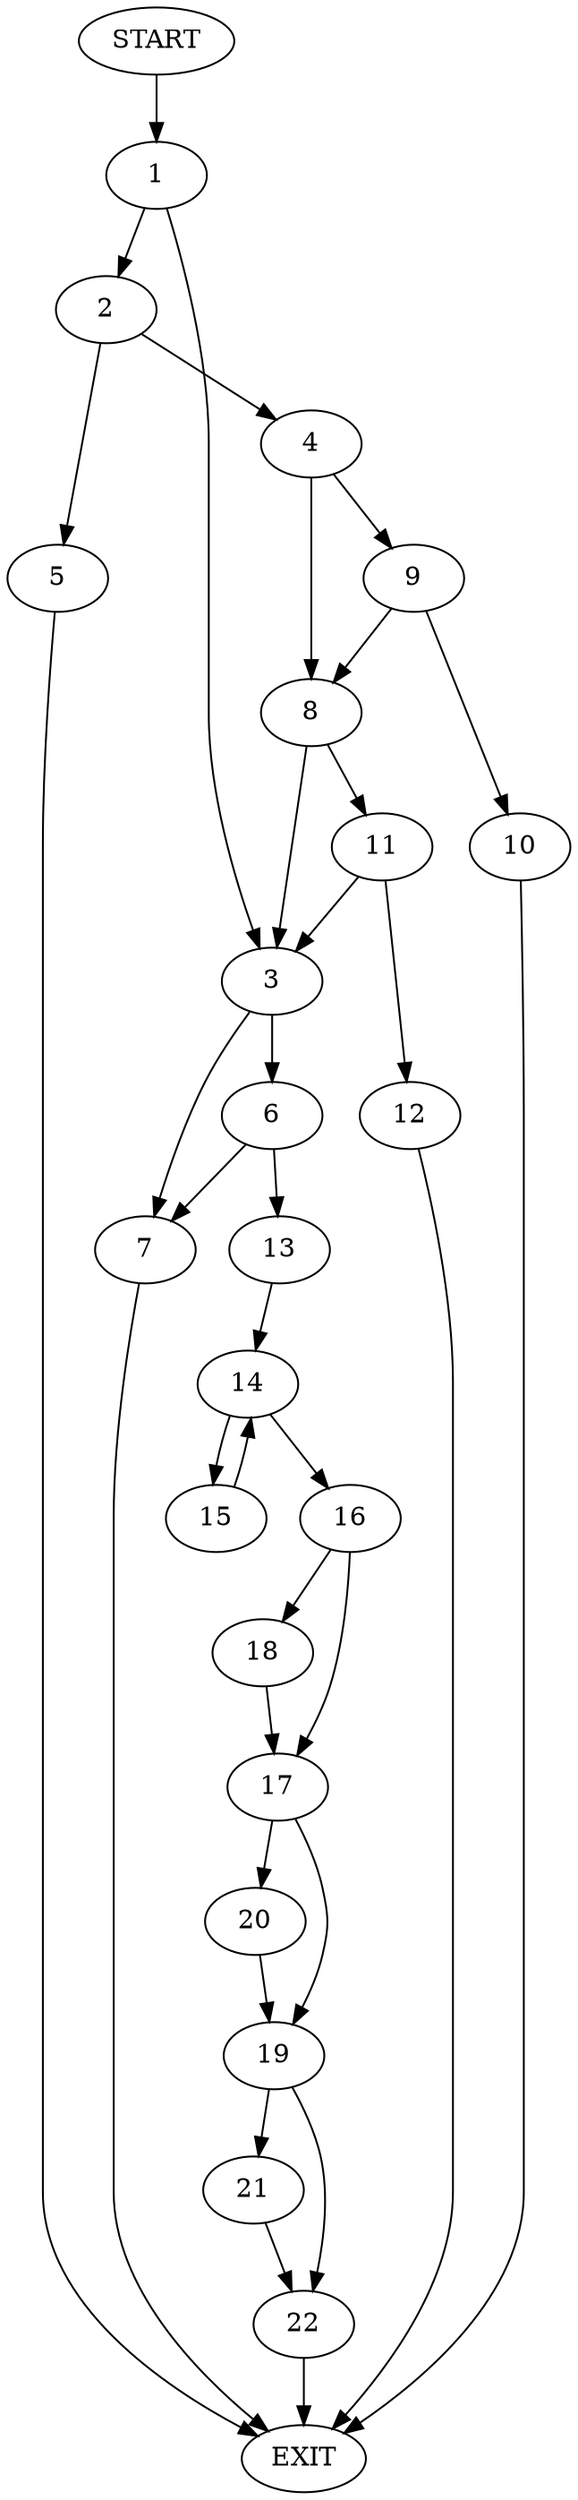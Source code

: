 digraph {
0 [label="START"]
23 [label="EXIT"]
0 -> 1
1 -> 2
1 -> 3
2 -> 4
2 -> 5
3 -> 6
3 -> 7
5 -> 23
4 -> 8
4 -> 9
9 -> 8
9 -> 10
8 -> 11
8 -> 3
10 -> 23
11 -> 3
11 -> 12
12 -> 23
7 -> 23
6 -> 7
6 -> 13
13 -> 14
14 -> 15
14 -> 16
15 -> 14
16 -> 17
16 -> 18
17 -> 19
17 -> 20
18 -> 17
19 -> 21
19 -> 22
20 -> 19
22 -> 23
21 -> 22
}
